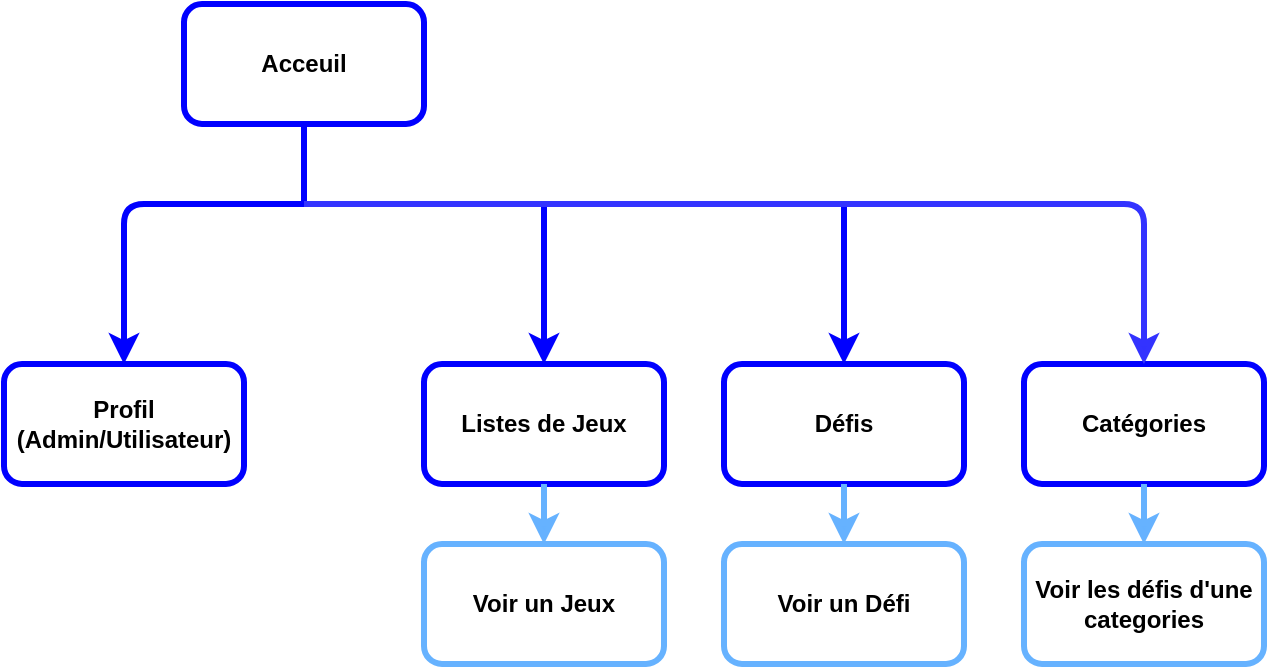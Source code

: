 <mxfile>
    <diagram id="Xrz12yGBwPVck2pa48aS" name="Page-1">
        <mxGraphModel dx="490" dy="654" grid="1" gridSize="10" guides="1" tooltips="1" connect="1" arrows="1" fold="1" page="1" pageScale="1" pageWidth="827" pageHeight="1169" math="0" shadow="0">
            <root>
                <mxCell id="0"/>
                <mxCell id="1" parent="0"/>
                <mxCell id="2" value="&lt;b&gt;Acceuil&lt;/b&gt;" style="rounded=1;whiteSpace=wrap;html=1;strokeColor=#0000FF;strokeWidth=3;" parent="1" vertex="1">
                    <mxGeometry x="320" y="100" width="120" height="60" as="geometry"/>
                </mxCell>
                <mxCell id="3" value="" style="endArrow=none;html=1;entryX=0.5;entryY=1;entryDx=0;entryDy=0;fillColor=#0000FF;strokeWidth=3;strokeColor=#0000FF;" parent="1" target="2" edge="1">
                    <mxGeometry width="50" height="50" relative="1" as="geometry">
                        <mxPoint x="380" y="200" as="sourcePoint"/>
                        <mxPoint x="480" y="450" as="targetPoint"/>
                    </mxGeometry>
                </mxCell>
                <mxCell id="17" value="&lt;b&gt;Défis&lt;/b&gt;" style="rounded=1;whiteSpace=wrap;html=1;strokeColor=#0000FF;strokeWidth=3;" parent="1" vertex="1">
                    <mxGeometry x="590" y="280" width="120" height="60" as="geometry"/>
                </mxCell>
                <mxCell id="24" value="&lt;b&gt;Listes de Jeux&lt;/b&gt;" style="rounded=1;whiteSpace=wrap;html=1;strokeColor=#0000FF;strokeWidth=3;" parent="1" vertex="1">
                    <mxGeometry x="440" y="280" width="120" height="60" as="geometry"/>
                </mxCell>
                <mxCell id="27" value="&lt;b&gt;Voir un Jeux&lt;/b&gt;" style="rounded=1;whiteSpace=wrap;html=1;strokeColor=#66B2FF;strokeWidth=3;" parent="1" vertex="1">
                    <mxGeometry x="440" y="370" width="120" height="60" as="geometry"/>
                </mxCell>
                <mxCell id="29" value="&lt;b&gt;Voir un Défi&lt;/b&gt;" style="rounded=1;whiteSpace=wrap;html=1;strokeColor=#66B2FF;strokeWidth=3;" parent="1" vertex="1">
                    <mxGeometry x="590" y="370" width="120" height="60" as="geometry"/>
                </mxCell>
                <mxCell id="44" value="&lt;b&gt;Catégories&lt;/b&gt;" style="rounded=1;whiteSpace=wrap;html=1;strokeColor=#0000FF;strokeWidth=3;" parent="1" vertex="1">
                    <mxGeometry x="740" y="280" width="120" height="60" as="geometry"/>
                </mxCell>
                <mxCell id="46" value="&lt;b&gt;Voir les défis d&#39;une categories&lt;/b&gt;" style="rounded=1;whiteSpace=wrap;html=1;strokeColor=#66B2FF;strokeWidth=3;" parent="1" vertex="1">
                    <mxGeometry x="740" y="370" width="120" height="60" as="geometry"/>
                </mxCell>
                <mxCell id="55" value="&lt;b&gt;Profil (Admin/Utilisateur)&lt;/b&gt;" style="rounded=1;whiteSpace=wrap;html=1;strokeColor=#0000FF;strokeWidth=3;" parent="1" vertex="1">
                    <mxGeometry x="230" y="280" width="120" height="60" as="geometry"/>
                </mxCell>
                <mxCell id="59" value="" style="endArrow=classic;html=1;entryX=0.5;entryY=0;entryDx=0;entryDy=0;fillColor=#0000FF;strokeWidth=3;strokeColor=#0000FF;" parent="1" target="17" edge="1">
                    <mxGeometry width="50" height="50" relative="1" as="geometry">
                        <mxPoint x="650" y="200" as="sourcePoint"/>
                        <mxPoint x="910" y="410" as="targetPoint"/>
                    </mxGeometry>
                </mxCell>
                <mxCell id="61" value="" style="endArrow=classic;html=1;entryX=0.5;entryY=0;entryDx=0;entryDy=0;exitX=0.5;exitY=1;exitDx=0;exitDy=0;strokeWidth=3;strokeColor=#66B2FF;" parent="1" source="44" target="46" edge="1">
                    <mxGeometry width="50" height="50" relative="1" as="geometry">
                        <mxPoint x="510" y="230" as="sourcePoint"/>
                        <mxPoint x="510" y="310" as="targetPoint"/>
                    </mxGeometry>
                </mxCell>
                <mxCell id="64" value="" style="endArrow=classic;html=1;exitX=0.5;exitY=1;exitDx=0;exitDy=0;entryX=0.5;entryY=0;entryDx=0;entryDy=0;strokeWidth=3;strokeColor=#66B2FF;" parent="1" source="24" target="27" edge="1">
                    <mxGeometry width="50" height="50" relative="1" as="geometry">
                        <mxPoint x="870" y="350" as="sourcePoint"/>
                        <mxPoint x="920" y="300" as="targetPoint"/>
                    </mxGeometry>
                </mxCell>
                <mxCell id="65" value="" style="endArrow=classic;html=1;exitX=0.5;exitY=1;exitDx=0;exitDy=0;entryX=0.5;entryY=0;entryDx=0;entryDy=0;strokeWidth=3;strokeColor=#66B2FF;" parent="1" source="17" target="29" edge="1">
                    <mxGeometry width="50" height="50" relative="1" as="geometry">
                        <mxPoint x="860" y="350" as="sourcePoint"/>
                        <mxPoint x="910" y="300" as="targetPoint"/>
                    </mxGeometry>
                </mxCell>
                <mxCell id="77" value="" style="endArrow=classic;html=1;strokeWidth=3;strokeColor=#0000FF;" parent="1" edge="1">
                    <mxGeometry width="50" height="50" relative="1" as="geometry">
                        <mxPoint x="380" y="200" as="sourcePoint"/>
                        <mxPoint x="290" y="280" as="targetPoint"/>
                        <Array as="points">
                            <mxPoint x="290" y="200"/>
                        </Array>
                    </mxGeometry>
                </mxCell>
                <mxCell id="89" value="" style="endArrow=classic;html=1;fillColor=#0000FF;strokeWidth=3;strokeColor=#0000FF;" edge="1" parent="1" target="24">
                    <mxGeometry width="50" height="50" relative="1" as="geometry">
                        <mxPoint x="500" y="200" as="sourcePoint"/>
                        <mxPoint x="660" y="400" as="targetPoint"/>
                    </mxGeometry>
                </mxCell>
                <mxCell id="92" value="" style="endArrow=classic;html=1;entryX=0.5;entryY=0;entryDx=0;entryDy=0;strokeWidth=3;strokeColor=#3333FF;" edge="1" parent="1" target="44">
                    <mxGeometry width="50" height="50" relative="1" as="geometry">
                        <mxPoint x="380" y="200" as="sourcePoint"/>
                        <mxPoint x="220" y="370" as="targetPoint"/>
                        <Array as="points">
                            <mxPoint x="800" y="200"/>
                        </Array>
                    </mxGeometry>
                </mxCell>
            </root>
        </mxGraphModel>
    </diagram>
</mxfile>